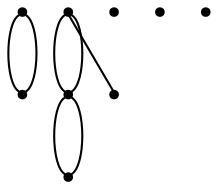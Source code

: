 graph {
  node [shape=point,comment="{\"directed\":false,\"doi\":\"10.1007/978-3-319-73915-1_19\",\"figure\":\"9 (1)\"}"]

  v0 [pos="538.4930784649819,2055.4148668265034"]
  v1 [pos="538.4930784649819,2066.471771532364"]
  v2 [pos="462.20905830554335,2085.098339473878"]
  v3 [pos="462.2090583055434,2099.4222498644185"]
  v4 [pos="462.20905830554335,2108.4256871702596"]
  v5 [pos="462.2153058675822,2044.1480593263504"]
  v6 [pos="385.93749352742145,2036.5765838430043"]
  v7 [pos="385.93749352742145,2089.6094373034593"]
  v8 [pos="309.6451353367123,2094.413197238684"]

  v0 -- v1 [id="-1",pos="538.4930784649819,2055.4148668265034 540.6944776914744,2055.9264611710887 542.4780692194829,2057.730951173032 542.4780692194829,2059.914550674996 542.4780692194829,2062.110740529359 540.6944776914744,2063.8984433947703 538.4930784649819,2066.471771532364"]
  v0 -- v1 [id="-2",pos="538.4930784649819,2055.4148668265034 536.2937776562733,2055.9264611710887 534.5059892926968,2057.730951173032 534.5059892926968,2059.914550674996 534.5059892926968,2062.110740529359 536.2937776562733,2063.8984433947703 538.4930784649819,2066.471771532364"]
  v2 -- v3 [id="-3",pos="462.20905830554335,2085.098339473878 464.4073258024643,2088.8937266396747 466.19511416604087,2090.681429505086 466.19511416604087,2092.877619359449 466.19511416604087,2095.065415645546 464.4073258024643,2096.8657088633568 462.2090583055434,2099.4222498644185"]
  v3 -- v4 [id="-5",pos="462.2090583055434,2099.4222498644185 464.4073258024643,2100.9704180960525 466.19511416604087,2102.7582481367403 466.19511416604087,2104.962704384093 466.19511416604087,2107.1422342772007 464.4073258024643,2108.946597103867 462.20905830554335,2108.4256871702596"]
  v2 -- v3 [id="-6",pos="462.20905830554335,2085.098339473878 460.02745097405926,2088.8937266396747 458.2188374036866,2090.681429505086 458.2188374036866,2092.877619359449 458.2188374036866,2095.065415645546 460.02745097405926,2096.8657088633568 462.2090583055434,2099.4222498644185"]
  v3 -- v4 [id="-12",pos="462.2090583055434,2099.4222498644185 460.02745097405926,2100.9704180960525 458.2188374036866,2102.7582481367403 458.2188374036866,2104.962704384093 458.2188374036866,2107.1422342772007 460.02745097405926,2108.946597103867 462.20905830554335,2108.4256871702596"]
  v2 -- v5 [id="-35",pos="462.20905830554335,2085.098339473878 462.2153058675822,2044.1480593263504 462.2153058675822,2044.1480593263504 462.2153058675822,2044.1480593263504"]
}